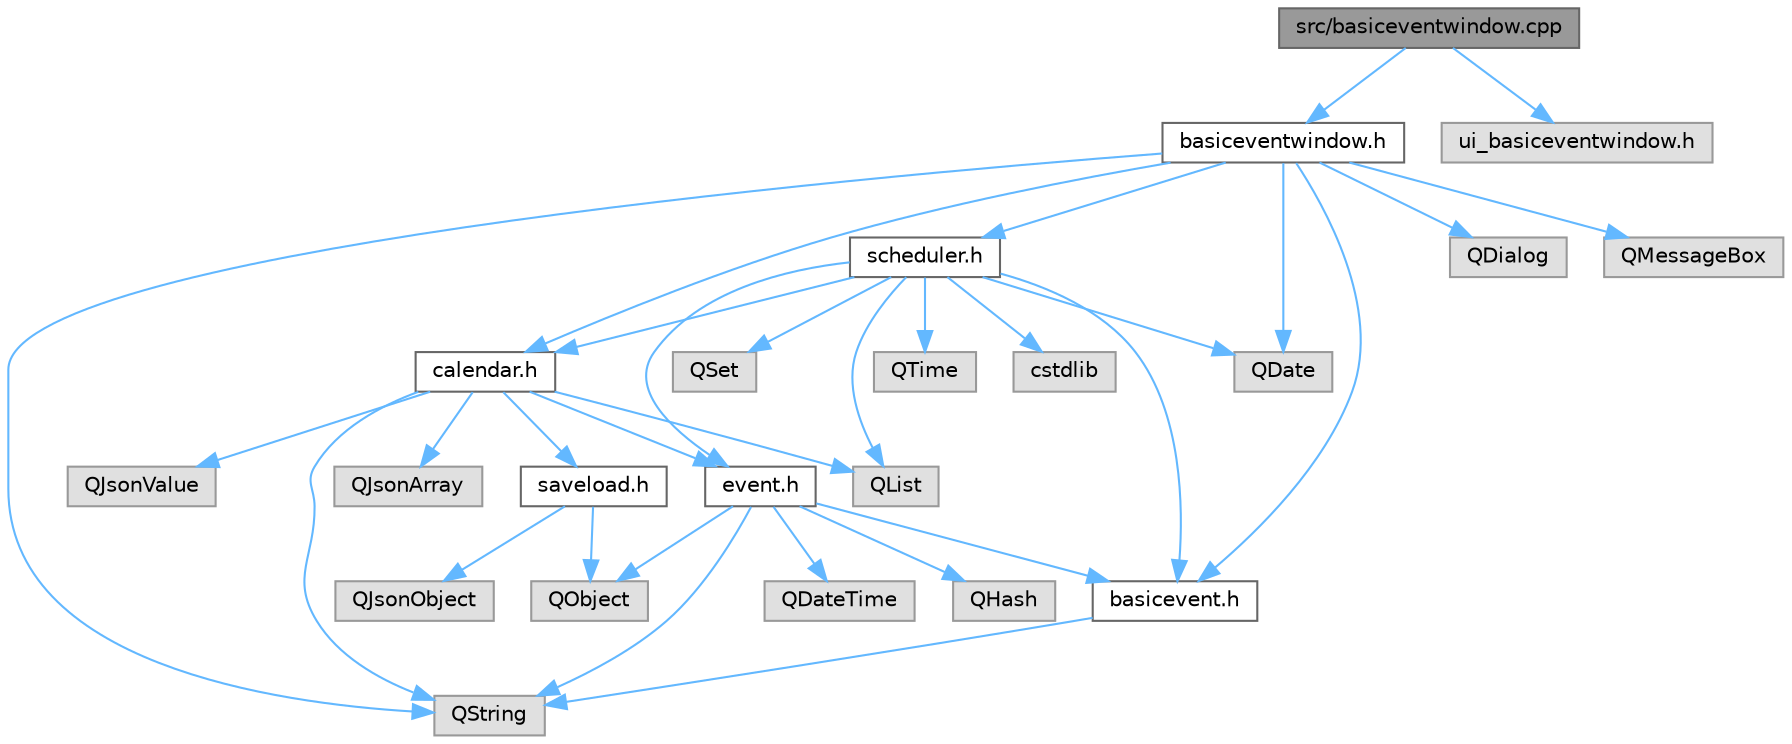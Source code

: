 digraph "src/basiceventwindow.cpp"
{
 // LATEX_PDF_SIZE
  bgcolor="transparent";
  edge [fontname=Helvetica,fontsize=10,labelfontname=Helvetica,labelfontsize=10];
  node [fontname=Helvetica,fontsize=10,shape=box,height=0.2,width=0.4];
  Node1 [id="Node000001",label="src/basiceventwindow.cpp",height=0.2,width=0.4,color="gray40", fillcolor="grey60", style="filled", fontcolor="black",tooltip=" "];
  Node1 -> Node2 [id="edge32_Node000001_Node000002",color="steelblue1",style="solid",tooltip=" "];
  Node2 [id="Node000002",label="basiceventwindow.h",height=0.2,width=0.4,color="grey40", fillcolor="white", style="filled",URL="$basiceventwindow_8h.html",tooltip=" "];
  Node2 -> Node3 [id="edge33_Node000002_Node000003",color="steelblue1",style="solid",tooltip=" "];
  Node3 [id="Node000003",label="basicevent.h",height=0.2,width=0.4,color="grey40", fillcolor="white", style="filled",URL="$basicevent_8h.html",tooltip=" "];
  Node3 -> Node4 [id="edge34_Node000003_Node000004",color="steelblue1",style="solid",tooltip=" "];
  Node4 [id="Node000004",label="QString",height=0.2,width=0.4,color="grey60", fillcolor="#E0E0E0", style="filled",tooltip=" "];
  Node2 -> Node5 [id="edge35_Node000002_Node000005",color="steelblue1",style="solid",tooltip=" "];
  Node5 [id="Node000005",label="calendar.h",height=0.2,width=0.4,color="grey40", fillcolor="white", style="filled",URL="$calendar_8h.html",tooltip=" "];
  Node5 -> Node6 [id="edge36_Node000005_Node000006",color="steelblue1",style="solid",tooltip=" "];
  Node6 [id="Node000006",label="event.h",height=0.2,width=0.4,color="grey40", fillcolor="white", style="filled",URL="$event_8h.html",tooltip=" "];
  Node6 -> Node7 [id="edge37_Node000006_Node000007",color="steelblue1",style="solid",tooltip=" "];
  Node7 [id="Node000007",label="QDateTime",height=0.2,width=0.4,color="grey60", fillcolor="#E0E0E0", style="filled",tooltip=" "];
  Node6 -> Node8 [id="edge38_Node000006_Node000008",color="steelblue1",style="solid",tooltip=" "];
  Node8 [id="Node000008",label="QHash",height=0.2,width=0.4,color="grey60", fillcolor="#E0E0E0", style="filled",tooltip=" "];
  Node6 -> Node9 [id="edge39_Node000006_Node000009",color="steelblue1",style="solid",tooltip=" "];
  Node9 [id="Node000009",label="QObject",height=0.2,width=0.4,color="grey60", fillcolor="#E0E0E0", style="filled",tooltip=" "];
  Node6 -> Node4 [id="edge40_Node000006_Node000004",color="steelblue1",style="solid",tooltip=" "];
  Node6 -> Node3 [id="edge41_Node000006_Node000003",color="steelblue1",style="solid",tooltip=" "];
  Node5 -> Node10 [id="edge42_Node000005_Node000010",color="steelblue1",style="solid",tooltip=" "];
  Node10 [id="Node000010",label="saveload.h",height=0.2,width=0.4,color="grey40", fillcolor="white", style="filled",URL="$saveload_8h.html",tooltip=" "];
  Node10 -> Node11 [id="edge43_Node000010_Node000011",color="steelblue1",style="solid",tooltip=" "];
  Node11 [id="Node000011",label="QJsonObject",height=0.2,width=0.4,color="grey60", fillcolor="#E0E0E0", style="filled",tooltip=" "];
  Node10 -> Node9 [id="edge44_Node000010_Node000009",color="steelblue1",style="solid",tooltip=" "];
  Node5 -> Node12 [id="edge45_Node000005_Node000012",color="steelblue1",style="solid",tooltip=" "];
  Node12 [id="Node000012",label="QJsonArray",height=0.2,width=0.4,color="grey60", fillcolor="#E0E0E0", style="filled",tooltip=" "];
  Node5 -> Node13 [id="edge46_Node000005_Node000013",color="steelblue1",style="solid",tooltip=" "];
  Node13 [id="Node000013",label="QJsonValue",height=0.2,width=0.4,color="grey60", fillcolor="#E0E0E0", style="filled",tooltip=" "];
  Node5 -> Node14 [id="edge47_Node000005_Node000014",color="steelblue1",style="solid",tooltip=" "];
  Node14 [id="Node000014",label="QList",height=0.2,width=0.4,color="grey60", fillcolor="#E0E0E0", style="filled",tooltip=" "];
  Node5 -> Node4 [id="edge48_Node000005_Node000004",color="steelblue1",style="solid",tooltip=" "];
  Node2 -> Node15 [id="edge49_Node000002_Node000015",color="steelblue1",style="solid",tooltip=" "];
  Node15 [id="Node000015",label="scheduler.h",height=0.2,width=0.4,color="grey40", fillcolor="white", style="filled",URL="$scheduler_8h.html",tooltip=" "];
  Node15 -> Node3 [id="edge50_Node000015_Node000003",color="steelblue1",style="solid",tooltip=" "];
  Node15 -> Node5 [id="edge51_Node000015_Node000005",color="steelblue1",style="solid",tooltip=" "];
  Node15 -> Node6 [id="edge52_Node000015_Node000006",color="steelblue1",style="solid",tooltip=" "];
  Node15 -> Node16 [id="edge53_Node000015_Node000016",color="steelblue1",style="solid",tooltip=" "];
  Node16 [id="Node000016",label="QDate",height=0.2,width=0.4,color="grey60", fillcolor="#E0E0E0", style="filled",tooltip=" "];
  Node15 -> Node14 [id="edge54_Node000015_Node000014",color="steelblue1",style="solid",tooltip=" "];
  Node15 -> Node17 [id="edge55_Node000015_Node000017",color="steelblue1",style="solid",tooltip=" "];
  Node17 [id="Node000017",label="QSet",height=0.2,width=0.4,color="grey60", fillcolor="#E0E0E0", style="filled",tooltip=" "];
  Node15 -> Node18 [id="edge56_Node000015_Node000018",color="steelblue1",style="solid",tooltip=" "];
  Node18 [id="Node000018",label="QTime",height=0.2,width=0.4,color="grey60", fillcolor="#E0E0E0", style="filled",tooltip=" "];
  Node15 -> Node19 [id="edge57_Node000015_Node000019",color="steelblue1",style="solid",tooltip=" "];
  Node19 [id="Node000019",label="cstdlib",height=0.2,width=0.4,color="grey60", fillcolor="#E0E0E0", style="filled",tooltip=" "];
  Node2 -> Node16 [id="edge58_Node000002_Node000016",color="steelblue1",style="solid",tooltip=" "];
  Node2 -> Node20 [id="edge59_Node000002_Node000020",color="steelblue1",style="solid",tooltip=" "];
  Node20 [id="Node000020",label="QDialog",height=0.2,width=0.4,color="grey60", fillcolor="#E0E0E0", style="filled",tooltip=" "];
  Node2 -> Node21 [id="edge60_Node000002_Node000021",color="steelblue1",style="solid",tooltip=" "];
  Node21 [id="Node000021",label="QMessageBox",height=0.2,width=0.4,color="grey60", fillcolor="#E0E0E0", style="filled",tooltip=" "];
  Node2 -> Node4 [id="edge61_Node000002_Node000004",color="steelblue1",style="solid",tooltip=" "];
  Node1 -> Node22 [id="edge62_Node000001_Node000022",color="steelblue1",style="solid",tooltip=" "];
  Node22 [id="Node000022",label="ui_basiceventwindow.h",height=0.2,width=0.4,color="grey60", fillcolor="#E0E0E0", style="filled",tooltip=" "];
}
